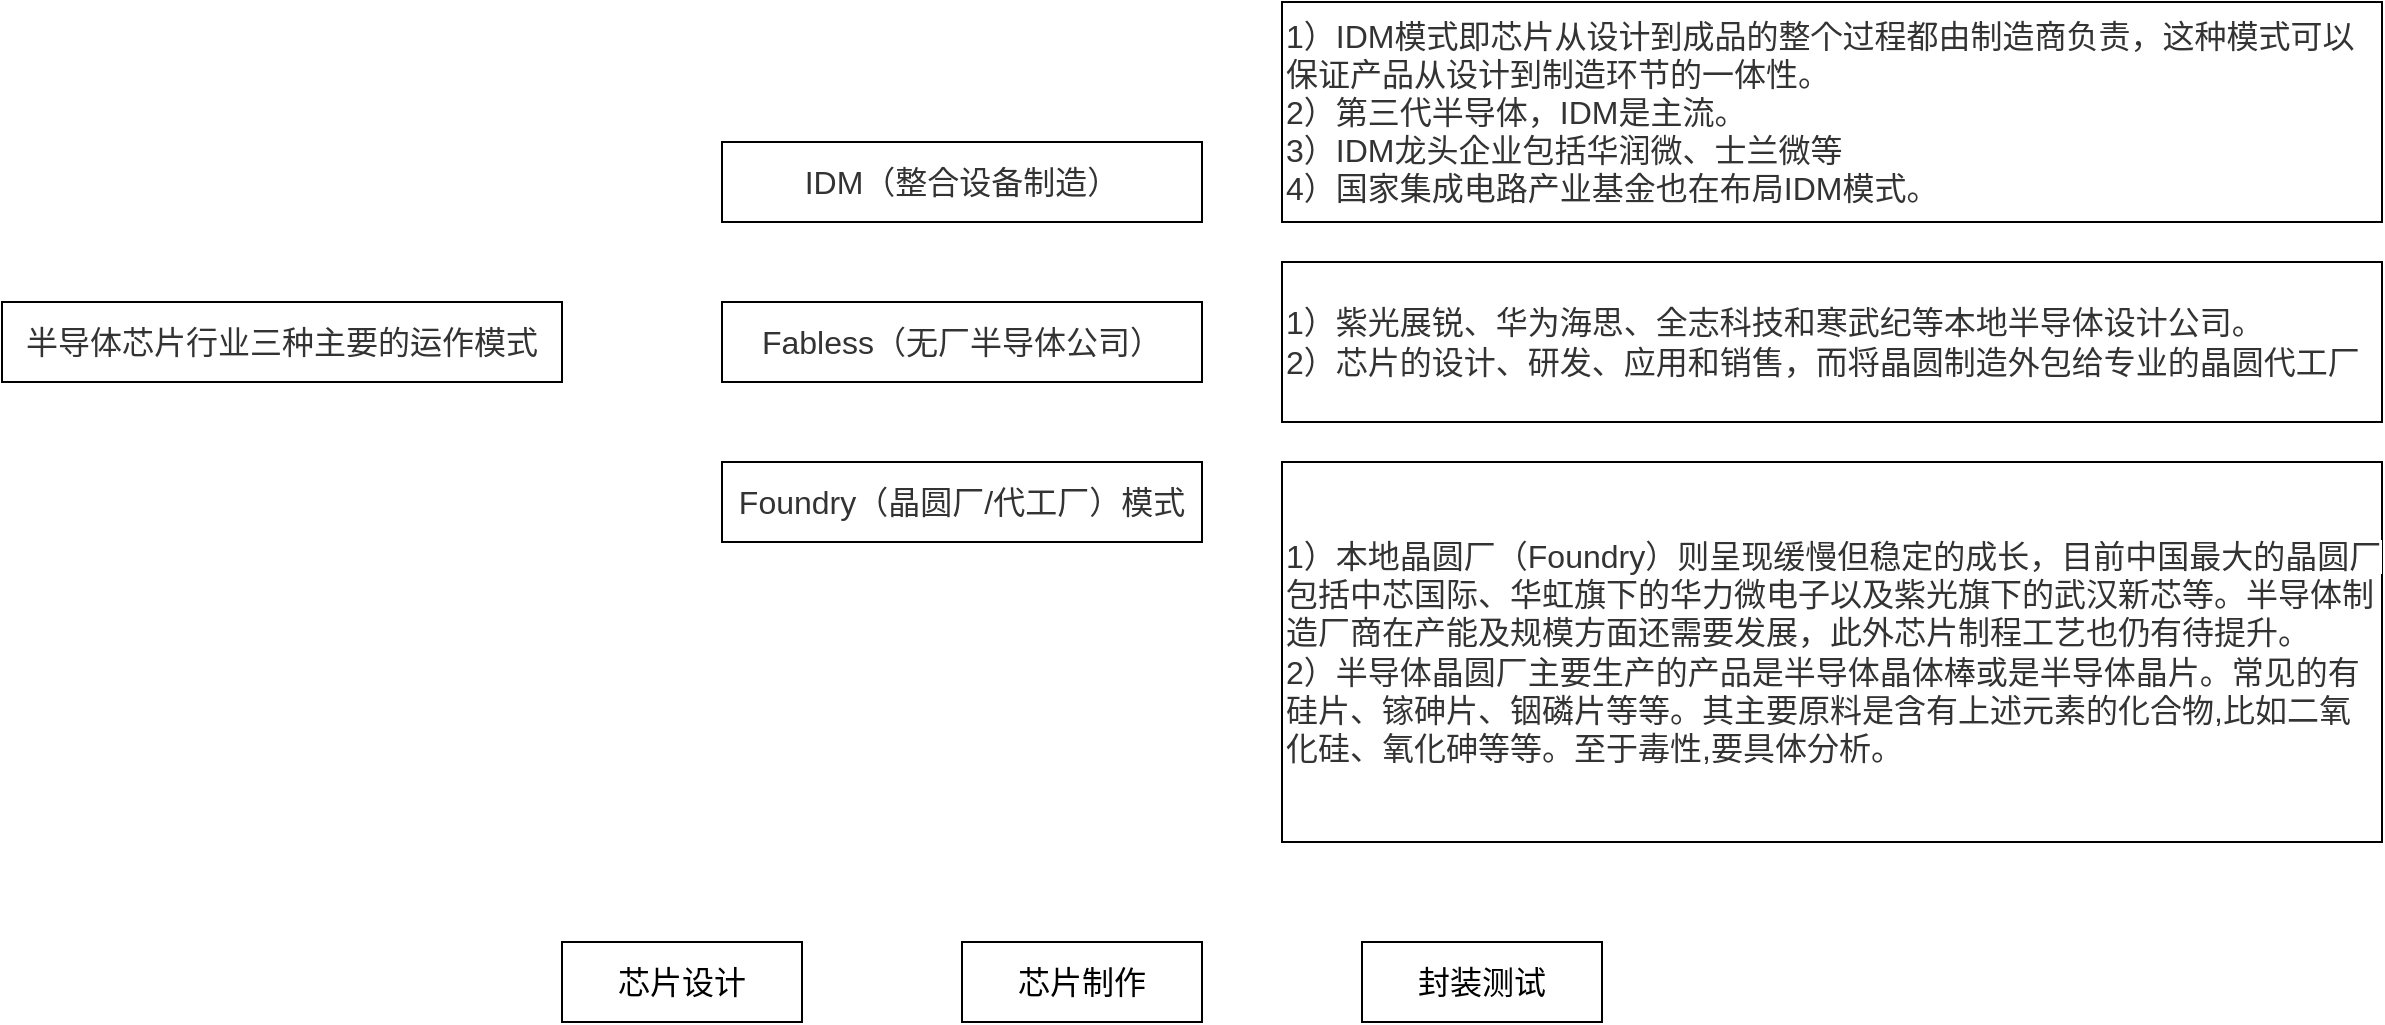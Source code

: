 <mxfile version="14.7.6" type="github">
  <diagram id="3AsJvsTymnn4svCff-Rb" name="Page-1">
    <mxGraphModel dx="786" dy="546" grid="1" gridSize="10" guides="1" tooltips="1" connect="1" arrows="1" fold="1" page="1" pageScale="1" pageWidth="827" pageHeight="1169" math="0" shadow="0">
      <root>
        <mxCell id="0" />
        <mxCell id="1" parent="0" />
        <mxCell id="_ud3qoN4hDUyJuRRGHcF-1" value="&lt;span style=&quot;color: rgb(51 , 51 , 51) ; font-family: &amp;#34;arial&amp;#34; ; font-size: 16px ; background-color: rgb(255 , 255 , 255)&quot;&gt;半导体芯片行业三种主要的运作模式&lt;/span&gt;" style="rounded=0;whiteSpace=wrap;html=1;" vertex="1" parent="1">
          <mxGeometry x="80" y="160" width="280" height="40" as="geometry" />
        </mxCell>
        <mxCell id="_ud3qoN4hDUyJuRRGHcF-2" value="&lt;span style=&quot;color: rgb(51 , 51 , 51) ; font-family: &amp;#34;arial&amp;#34; ; font-size: 16px ; background-color: rgb(255 , 255 , 255)&quot;&gt;IDM（整合设备制造）&lt;/span&gt;" style="rounded=0;whiteSpace=wrap;html=1;" vertex="1" parent="1">
          <mxGeometry x="440" y="80" width="240" height="40" as="geometry" />
        </mxCell>
        <mxCell id="_ud3qoN4hDUyJuRRGHcF-3" value="&lt;span style=&quot;color: rgb(51 , 51 , 51) ; font-family: &amp;#34;arial&amp;#34; ; font-size: 16px ; background-color: rgb(255 , 255 , 255)&quot;&gt;Fabless（无厂半导体公司）&lt;/span&gt;" style="rounded=0;whiteSpace=wrap;html=1;" vertex="1" parent="1">
          <mxGeometry x="440" y="160" width="240" height="40" as="geometry" />
        </mxCell>
        <mxCell id="_ud3qoN4hDUyJuRRGHcF-4" value="&lt;span style=&quot;color: rgb(51 , 51 , 51) ; font-family: &amp;#34;arial&amp;#34; ; font-size: 16px ; background-color: rgb(255 , 255 , 255)&quot;&gt;Foundry（晶圆厂/代工厂）模式&lt;/span&gt;" style="rounded=0;whiteSpace=wrap;html=1;" vertex="1" parent="1">
          <mxGeometry x="440" y="240" width="240" height="40" as="geometry" />
        </mxCell>
        <mxCell id="_ud3qoN4hDUyJuRRGHcF-5" value="&lt;span style=&quot;color: rgb(51 , 51 , 51) ; font-family: &amp;#34;arial&amp;#34; ; font-size: 16px ; background-color: rgb(255 , 255 , 255)&quot;&gt;1）IDM模式即芯片从设计到成品的整个过程都由制造商负责，这种模式可以保证产品从设计到制造环节的一体性。&lt;br&gt;2）&lt;/span&gt;&lt;span style=&quot;color: rgb(51 , 51 , 51) ; font-family: &amp;#34;arial&amp;#34; ; font-size: 16px ; background-color: rgb(255 , 255 , 255)&quot;&gt;第三代半导体，IDM是主流。&lt;br&gt;&lt;/span&gt;&lt;span style=&quot;color: rgb(51 , 51 , 51) ; font-family: &amp;#34;arial&amp;#34; ; font-size: 16px ; background-color: rgb(255 , 255 , 255)&quot;&gt;3）&lt;/span&gt;&lt;span style=&quot;color: rgb(51 , 51 , 51) ; font-family: &amp;#34;arial&amp;#34; ; font-size: 16px ; background-color: rgb(255 , 255 , 255)&quot;&gt;IDM龙头企业包括华润微、士兰微等&lt;br&gt;&lt;/span&gt;&lt;span style=&quot;color: rgb(51 , 51 , 51) ; font-family: &amp;#34;arial&amp;#34; ; font-size: 16px ; background-color: rgb(255 , 255 , 255)&quot;&gt;4）&lt;/span&gt;&lt;span style=&quot;color: rgb(51 , 51 , 51) ; font-family: &amp;#34;arial&amp;#34; ; font-size: 16px ; background-color: rgb(255 , 255 , 255)&quot;&gt;国家集成电路产业基金也在布局IDM模式。&lt;/span&gt;&lt;span style=&quot;color: rgb(51 , 51 , 51) ; font-family: &amp;#34;arial&amp;#34; ; font-size: 16px ; background-color: rgb(255 , 255 , 255)&quot;&gt;&lt;br&gt;&lt;/span&gt;" style="rounded=0;whiteSpace=wrap;html=1;align=left;" vertex="1" parent="1">
          <mxGeometry x="720" y="10" width="550" height="110" as="geometry" />
        </mxCell>
        <mxCell id="_ud3qoN4hDUyJuRRGHcF-6" value="&lt;font style=&quot;font-size: 16px&quot;&gt;&lt;span style=&quot;color: rgb(51 , 51 , 51) ; font-family: &amp;#34;arial&amp;#34; ; background-color: rgb(255 , 255 , 255)&quot;&gt;1）紫光展锐、华为海思、全志科技和寒武纪等本地半导体设计公司。&lt;br&gt;&lt;/span&gt;&lt;span style=&quot;color: rgb(51 , 51 , 51) ; text-indent: 28px ; background-color: rgb(255 , 255 , 255)&quot;&gt;2）芯片的设计、研发、应用和销售，而将晶圆制造外包给专业的晶圆代工厂&lt;/span&gt;&lt;/font&gt;&lt;span style=&quot;color: rgb(51 , 51 , 51) ; font-family: &amp;#34;arial&amp;#34; ; font-size: 16px ; background-color: rgb(255 , 255 , 255)&quot;&gt;&lt;br&gt;&lt;/span&gt;" style="rounded=0;whiteSpace=wrap;html=1;align=left;" vertex="1" parent="1">
          <mxGeometry x="720" y="140" width="550" height="80" as="geometry" />
        </mxCell>
        <mxCell id="_ud3qoN4hDUyJuRRGHcF-7" value="&lt;font style=&quot;font-size: 16px&quot;&gt;&lt;span style=&quot;color: rgb(51 , 51 , 51) ; font-family: &amp;#34;arial&amp;#34; ; background-color: rgb(255 , 255 , 255)&quot;&gt;1）本地晶圆厂（Foundry）则呈现缓慢但稳定的成长，目前中国最大的晶圆厂包括中芯国际、华虹旗下的华力微电子以及紫光旗下的武汉新芯等。半导体制造厂商在产能及规模方面还需要发展，此外芯片制程工艺也仍有待提升。&lt;br&gt;&lt;/span&gt;&lt;span style=&quot;color: rgb(51 , 51 , 51) ; font-family: &amp;#34;arial&amp;#34; , sans-serif ; text-align: justify ; background-color: rgb(255 , 255 , 255)&quot;&gt;2）半导体晶圆厂主要生产的产品是半导体晶体棒或是半导体晶片。常见的有硅片、镓砷片、铟磷片等等。其主要原料是含有上述元素的化合物,比如二氧化硅、氧化砷等等。至于毒性,要具体分析。&lt;/span&gt;&lt;/font&gt;&lt;span style=&quot;color: rgb(51 , 51 , 51) ; font-family: &amp;#34;arial&amp;#34; ; font-size: 16px ; background-color: rgb(255 , 255 , 255)&quot;&gt;&lt;br&gt;&lt;/span&gt;" style="rounded=0;whiteSpace=wrap;html=1;align=left;" vertex="1" parent="1">
          <mxGeometry x="720" y="240" width="550" height="190" as="geometry" />
        </mxCell>
        <mxCell id="_ud3qoN4hDUyJuRRGHcF-8" value="&lt;font style=&quot;font-size: 16px&quot;&gt;芯片设计&lt;/font&gt;" style="rounded=0;whiteSpace=wrap;html=1;align=center;" vertex="1" parent="1">
          <mxGeometry x="360" y="480" width="120" height="40" as="geometry" />
        </mxCell>
        <mxCell id="_ud3qoN4hDUyJuRRGHcF-9" value="&lt;font style=&quot;font-size: 16px&quot;&gt;芯片制作&lt;/font&gt;" style="rounded=0;whiteSpace=wrap;html=1;align=center;" vertex="1" parent="1">
          <mxGeometry x="560" y="480" width="120" height="40" as="geometry" />
        </mxCell>
        <mxCell id="_ud3qoN4hDUyJuRRGHcF-10" value="&lt;font style=&quot;font-size: 16px&quot;&gt;封装测试&lt;/font&gt;" style="rounded=0;whiteSpace=wrap;html=1;align=center;" vertex="1" parent="1">
          <mxGeometry x="760" y="480" width="120" height="40" as="geometry" />
        </mxCell>
      </root>
    </mxGraphModel>
  </diagram>
</mxfile>
